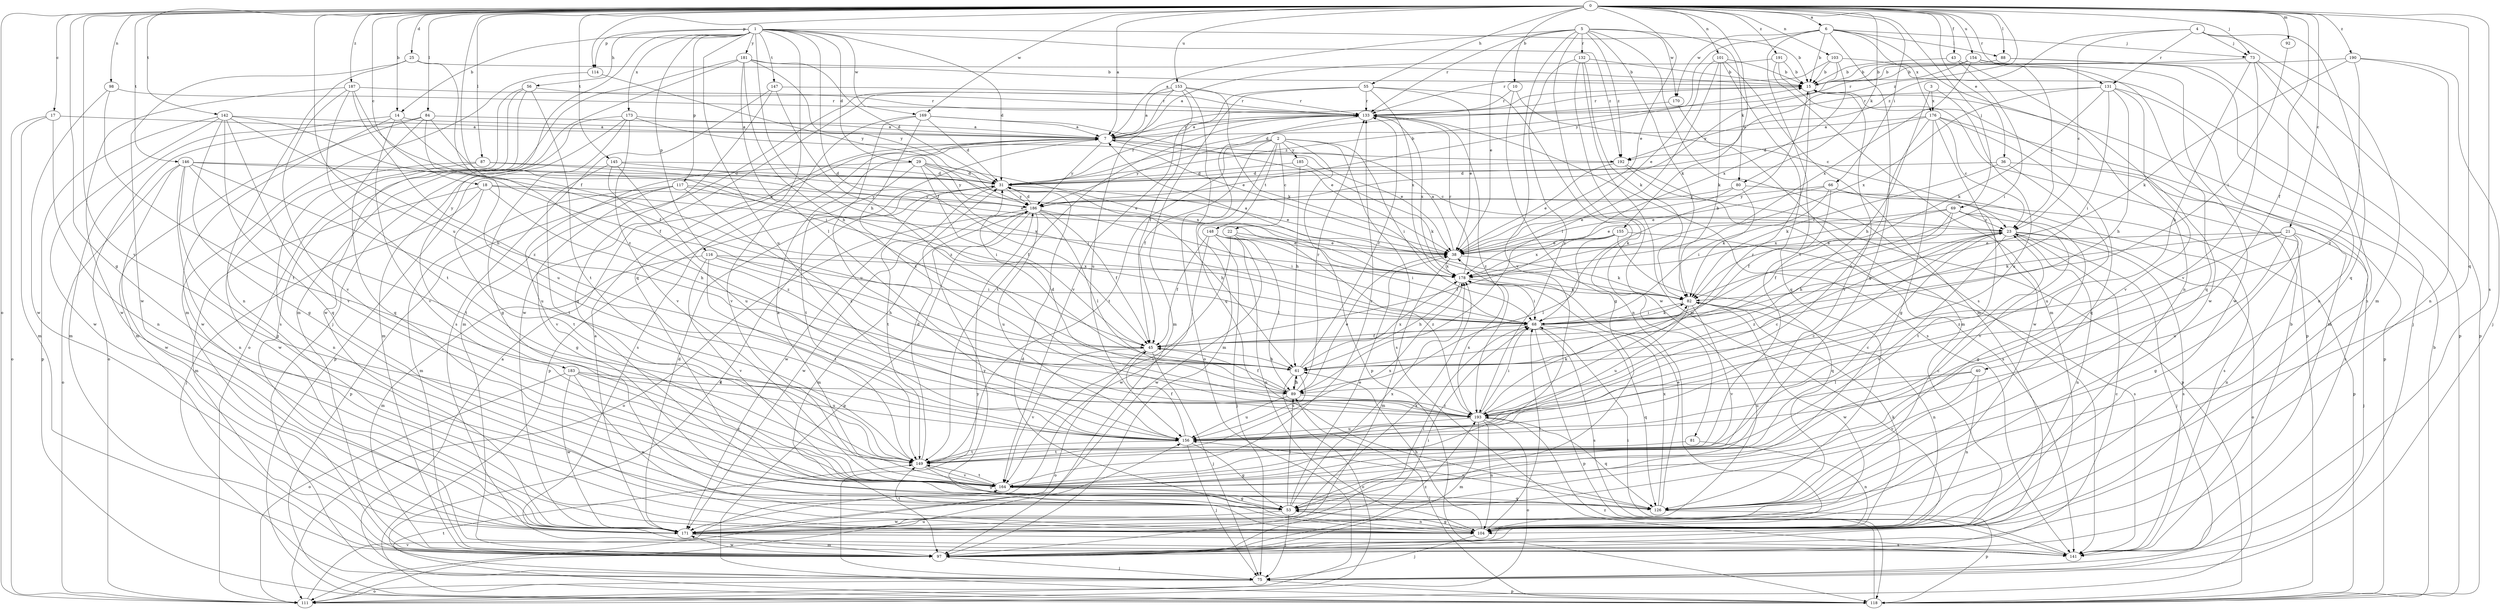strict digraph  {
0;
1;
2;
3;
4;
5;
6;
7;
10;
14;
15;
17;
18;
21;
22;
23;
25;
29;
31;
36;
38;
40;
43;
45;
53;
55;
56;
61;
66;
68;
69;
73;
75;
80;
81;
82;
84;
87;
88;
89;
92;
97;
98;
101;
103;
104;
111;
114;
116;
117;
118;
126;
131;
132;
133;
141;
142;
145;
146;
147;
148;
149;
153;
154;
155;
156;
164;
169;
170;
171;
173;
176;
178;
181;
183;
185;
186;
187;
190;
191;
192;
193;
0 -> 6  [label=a];
0 -> 7  [label=a];
0 -> 10  [label=b];
0 -> 14  [label=b];
0 -> 17  [label=c];
0 -> 18  [label=c];
0 -> 21  [label=c];
0 -> 25  [label=d];
0 -> 36  [label=e];
0 -> 38  [label=e];
0 -> 40  [label=f];
0 -> 43  [label=f];
0 -> 45  [label=f];
0 -> 53  [label=g];
0 -> 55  [label=h];
0 -> 66  [label=i];
0 -> 69  [label=j];
0 -> 73  [label=j];
0 -> 80  [label=k];
0 -> 84  [label=l];
0 -> 87  [label=l];
0 -> 88  [label=l];
0 -> 92  [label=m];
0 -> 98  [label=n];
0 -> 101  [label=n];
0 -> 103  [label=n];
0 -> 111  [label=o];
0 -> 114  [label=p];
0 -> 126  [label=q];
0 -> 131  [label=r];
0 -> 141  [label=s];
0 -> 142  [label=t];
0 -> 145  [label=t];
0 -> 146  [label=t];
0 -> 153  [label=u];
0 -> 154  [label=u];
0 -> 155  [label=u];
0 -> 156  [label=u];
0 -> 164  [label=v];
0 -> 169  [label=w];
0 -> 187  [label=z];
0 -> 190  [label=z];
0 -> 191  [label=z];
0 -> 192  [label=z];
1 -> 14  [label=b];
1 -> 15  [label=b];
1 -> 29  [label=d];
1 -> 31  [label=d];
1 -> 45  [label=f];
1 -> 56  [label=h];
1 -> 61  [label=h];
1 -> 114  [label=p];
1 -> 116  [label=p];
1 -> 117  [label=p];
1 -> 126  [label=q];
1 -> 147  [label=t];
1 -> 156  [label=u];
1 -> 169  [label=w];
1 -> 173  [label=x];
1 -> 181  [label=y];
1 -> 183  [label=y];
1 -> 192  [label=z];
2 -> 22  [label=c];
2 -> 45  [label=f];
2 -> 68  [label=i];
2 -> 97  [label=m];
2 -> 118  [label=p];
2 -> 141  [label=s];
2 -> 148  [label=t];
2 -> 149  [label=t];
2 -> 185  [label=y];
2 -> 186  [label=y];
3 -> 61  [label=h];
3 -> 156  [label=u];
3 -> 176  [label=x];
4 -> 23  [label=c];
4 -> 73  [label=j];
4 -> 97  [label=m];
4 -> 126  [label=q];
4 -> 131  [label=r];
4 -> 192  [label=z];
5 -> 7  [label=a];
5 -> 38  [label=e];
5 -> 80  [label=k];
5 -> 81  [label=k];
5 -> 82  [label=k];
5 -> 132  [label=r];
5 -> 133  [label=r];
5 -> 141  [label=s];
5 -> 164  [label=v];
5 -> 170  [label=w];
5 -> 192  [label=z];
6 -> 15  [label=b];
6 -> 53  [label=g];
6 -> 73  [label=j];
6 -> 88  [label=l];
6 -> 104  [label=n];
6 -> 149  [label=t];
6 -> 170  [label=w];
6 -> 176  [label=x];
6 -> 186  [label=y];
7 -> 15  [label=b];
7 -> 38  [label=e];
7 -> 118  [label=p];
7 -> 133  [label=r];
7 -> 141  [label=s];
7 -> 186  [label=y];
7 -> 192  [label=z];
10 -> 23  [label=c];
10 -> 53  [label=g];
10 -> 133  [label=r];
14 -> 7  [label=a];
14 -> 68  [label=i];
14 -> 97  [label=m];
14 -> 164  [label=v];
14 -> 171  [label=w];
15 -> 133  [label=r];
15 -> 164  [label=v];
15 -> 193  [label=z];
17 -> 7  [label=a];
17 -> 97  [label=m];
17 -> 104  [label=n];
17 -> 111  [label=o];
18 -> 61  [label=h];
18 -> 75  [label=j];
18 -> 97  [label=m];
18 -> 149  [label=t];
18 -> 178  [label=x];
18 -> 186  [label=y];
21 -> 38  [label=e];
21 -> 53  [label=g];
21 -> 75  [label=j];
21 -> 82  [label=k];
21 -> 104  [label=n];
21 -> 156  [label=u];
21 -> 193  [label=z];
22 -> 38  [label=e];
22 -> 164  [label=v];
22 -> 171  [label=w];
22 -> 193  [label=z];
23 -> 38  [label=e];
23 -> 75  [label=j];
23 -> 104  [label=n];
23 -> 111  [label=o];
23 -> 141  [label=s];
23 -> 164  [label=v];
23 -> 193  [label=z];
25 -> 15  [label=b];
25 -> 104  [label=n];
25 -> 171  [label=w];
25 -> 193  [label=z];
29 -> 31  [label=d];
29 -> 45  [label=f];
29 -> 68  [label=i];
29 -> 149  [label=t];
29 -> 164  [label=v];
29 -> 178  [label=x];
29 -> 186  [label=y];
31 -> 15  [label=b];
31 -> 38  [label=e];
31 -> 61  [label=h];
31 -> 133  [label=r];
31 -> 149  [label=t];
31 -> 171  [label=w];
31 -> 186  [label=y];
36 -> 31  [label=d];
36 -> 82  [label=k];
36 -> 141  [label=s];
36 -> 156  [label=u];
38 -> 7  [label=a];
38 -> 82  [label=k];
38 -> 97  [label=m];
38 -> 178  [label=x];
40 -> 89  [label=l];
40 -> 104  [label=n];
40 -> 156  [label=u];
40 -> 164  [label=v];
43 -> 15  [label=b];
43 -> 68  [label=i];
43 -> 171  [label=w];
45 -> 61  [label=h];
45 -> 75  [label=j];
45 -> 111  [label=o];
45 -> 164  [label=v];
53 -> 38  [label=e];
53 -> 75  [label=j];
53 -> 89  [label=l];
53 -> 104  [label=n];
53 -> 171  [label=w];
53 -> 178  [label=x];
55 -> 38  [label=e];
55 -> 97  [label=m];
55 -> 104  [label=n];
55 -> 133  [label=r];
55 -> 164  [label=v];
55 -> 178  [label=x];
56 -> 111  [label=o];
56 -> 133  [label=r];
56 -> 141  [label=s];
56 -> 149  [label=t];
56 -> 171  [label=w];
61 -> 89  [label=l];
61 -> 111  [label=o];
61 -> 133  [label=r];
61 -> 156  [label=u];
61 -> 178  [label=x];
66 -> 38  [label=e];
66 -> 45  [label=f];
66 -> 68  [label=i];
66 -> 141  [label=s];
66 -> 164  [label=v];
66 -> 186  [label=y];
68 -> 15  [label=b];
68 -> 45  [label=f];
68 -> 82  [label=k];
68 -> 118  [label=p];
68 -> 126  [label=q];
68 -> 141  [label=s];
69 -> 23  [label=c];
69 -> 38  [label=e];
69 -> 45  [label=f];
69 -> 53  [label=g];
69 -> 61  [label=h];
69 -> 149  [label=t];
69 -> 178  [label=x];
73 -> 15  [label=b];
73 -> 61  [label=h];
73 -> 104  [label=n];
73 -> 118  [label=p];
73 -> 164  [label=v];
75 -> 7  [label=a];
75 -> 31  [label=d];
75 -> 111  [label=o];
75 -> 118  [label=p];
75 -> 186  [label=y];
80 -> 38  [label=e];
80 -> 82  [label=k];
80 -> 118  [label=p];
80 -> 186  [label=y];
81 -> 104  [label=n];
81 -> 149  [label=t];
82 -> 68  [label=i];
82 -> 104  [label=n];
82 -> 156  [label=u];
82 -> 164  [label=v];
82 -> 171  [label=w];
84 -> 7  [label=a];
84 -> 97  [label=m];
84 -> 111  [label=o];
84 -> 126  [label=q];
84 -> 156  [label=u];
84 -> 178  [label=x];
87 -> 31  [label=d];
87 -> 38  [label=e];
87 -> 104  [label=n];
87 -> 171  [label=w];
88 -> 15  [label=b];
88 -> 104  [label=n];
88 -> 118  [label=p];
89 -> 31  [label=d];
89 -> 38  [label=e];
89 -> 45  [label=f];
89 -> 61  [label=h];
89 -> 133  [label=r];
89 -> 156  [label=u];
89 -> 193  [label=z];
92 -> 68  [label=i];
97 -> 23  [label=c];
97 -> 68  [label=i];
97 -> 75  [label=j];
97 -> 171  [label=w];
97 -> 193  [label=z];
98 -> 133  [label=r];
98 -> 149  [label=t];
98 -> 171  [label=w];
101 -> 15  [label=b];
101 -> 38  [label=e];
101 -> 82  [label=k];
101 -> 89  [label=l];
101 -> 97  [label=m];
101 -> 126  [label=q];
103 -> 15  [label=b];
103 -> 75  [label=j];
103 -> 133  [label=r];
103 -> 178  [label=x];
103 -> 186  [label=y];
104 -> 31  [label=d];
104 -> 53  [label=g];
104 -> 61  [label=h];
104 -> 68  [label=i];
104 -> 75  [label=j];
104 -> 82  [label=k];
104 -> 149  [label=t];
104 -> 186  [label=y];
111 -> 156  [label=u];
111 -> 164  [label=v];
114 -> 97  [label=m];
114 -> 186  [label=y];
116 -> 61  [label=h];
116 -> 68  [label=i];
116 -> 97  [label=m];
116 -> 149  [label=t];
116 -> 164  [label=v];
116 -> 178  [label=x];
117 -> 53  [label=g];
117 -> 68  [label=i];
117 -> 97  [label=m];
117 -> 118  [label=p];
117 -> 186  [label=y];
117 -> 193  [label=z];
118 -> 15  [label=b];
118 -> 89  [label=l];
118 -> 149  [label=t];
118 -> 193  [label=z];
126 -> 23  [label=c];
126 -> 38  [label=e];
126 -> 118  [label=p];
126 -> 156  [label=u];
126 -> 178  [label=x];
131 -> 61  [label=h];
131 -> 68  [label=i];
131 -> 82  [label=k];
131 -> 97  [label=m];
131 -> 133  [label=r];
131 -> 164  [label=v];
131 -> 178  [label=x];
132 -> 15  [label=b];
132 -> 82  [label=k];
132 -> 97  [label=m];
132 -> 171  [label=w];
132 -> 193  [label=z];
133 -> 7  [label=a];
133 -> 111  [label=o];
133 -> 141  [label=s];
133 -> 149  [label=t];
133 -> 178  [label=x];
133 -> 193  [label=z];
141 -> 15  [label=b];
141 -> 68  [label=i];
142 -> 7  [label=a];
142 -> 45  [label=f];
142 -> 53  [label=g];
142 -> 61  [label=h];
142 -> 118  [label=p];
142 -> 126  [label=q];
142 -> 164  [label=v];
142 -> 171  [label=w];
145 -> 31  [label=d];
145 -> 38  [label=e];
145 -> 149  [label=t];
145 -> 156  [label=u];
145 -> 193  [label=z];
146 -> 23  [label=c];
146 -> 31  [label=d];
146 -> 53  [label=g];
146 -> 104  [label=n];
146 -> 111  [label=o];
146 -> 149  [label=t];
146 -> 156  [label=u];
146 -> 171  [label=w];
147 -> 126  [label=q];
147 -> 133  [label=r];
147 -> 141  [label=s];
147 -> 193  [label=z];
148 -> 38  [label=e];
148 -> 45  [label=f];
148 -> 68  [label=i];
148 -> 75  [label=j];
148 -> 89  [label=l];
148 -> 104  [label=n];
148 -> 171  [label=w];
149 -> 23  [label=c];
149 -> 31  [label=d];
149 -> 53  [label=g];
149 -> 164  [label=v];
149 -> 178  [label=x];
153 -> 7  [label=a];
153 -> 45  [label=f];
153 -> 82  [label=k];
153 -> 97  [label=m];
153 -> 126  [label=q];
153 -> 133  [label=r];
153 -> 156  [label=u];
153 -> 171  [label=w];
154 -> 15  [label=b];
154 -> 23  [label=c];
154 -> 126  [label=q];
154 -> 133  [label=r];
154 -> 171  [label=w];
154 -> 178  [label=x];
155 -> 38  [label=e];
155 -> 45  [label=f];
155 -> 89  [label=l];
155 -> 126  [label=q];
155 -> 141  [label=s];
155 -> 178  [label=x];
156 -> 23  [label=c];
156 -> 45  [label=f];
156 -> 53  [label=g];
156 -> 75  [label=j];
156 -> 149  [label=t];
164 -> 7  [label=a];
164 -> 53  [label=g];
164 -> 126  [label=q];
164 -> 133  [label=r];
164 -> 149  [label=t];
169 -> 7  [label=a];
169 -> 31  [label=d];
169 -> 38  [label=e];
169 -> 156  [label=u];
169 -> 164  [label=v];
169 -> 193  [label=z];
170 -> 31  [label=d];
170 -> 97  [label=m];
171 -> 7  [label=a];
171 -> 31  [label=d];
171 -> 68  [label=i];
171 -> 97  [label=m];
171 -> 141  [label=s];
171 -> 178  [label=x];
173 -> 7  [label=a];
173 -> 38  [label=e];
173 -> 53  [label=g];
173 -> 97  [label=m];
173 -> 118  [label=p];
173 -> 164  [label=v];
176 -> 7  [label=a];
176 -> 23  [label=c];
176 -> 31  [label=d];
176 -> 53  [label=g];
176 -> 118  [label=p];
176 -> 126  [label=q];
176 -> 171  [label=w];
176 -> 193  [label=z];
178 -> 7  [label=a];
178 -> 61  [label=h];
178 -> 68  [label=i];
178 -> 82  [label=k];
178 -> 133  [label=r];
181 -> 15  [label=b];
181 -> 31  [label=d];
181 -> 61  [label=h];
181 -> 75  [label=j];
181 -> 89  [label=l];
181 -> 97  [label=m];
181 -> 186  [label=y];
183 -> 89  [label=l];
183 -> 104  [label=n];
183 -> 111  [label=o];
183 -> 156  [label=u];
183 -> 164  [label=v];
183 -> 171  [label=w];
185 -> 31  [label=d];
185 -> 61  [label=h];
185 -> 82  [label=k];
186 -> 23  [label=c];
186 -> 31  [label=d];
186 -> 45  [label=f];
186 -> 68  [label=i];
186 -> 89  [label=l];
186 -> 97  [label=m];
186 -> 111  [label=o];
186 -> 118  [label=p];
186 -> 156  [label=u];
186 -> 171  [label=w];
187 -> 45  [label=f];
187 -> 133  [label=r];
187 -> 149  [label=t];
187 -> 164  [label=v];
187 -> 171  [label=w];
187 -> 193  [label=z];
190 -> 15  [label=b];
190 -> 75  [label=j];
190 -> 82  [label=k];
190 -> 104  [label=n];
190 -> 193  [label=z];
191 -> 7  [label=a];
191 -> 15  [label=b];
191 -> 97  [label=m];
191 -> 118  [label=p];
192 -> 31  [label=d];
192 -> 38  [label=e];
192 -> 118  [label=p];
192 -> 141  [label=s];
193 -> 23  [label=c];
193 -> 68  [label=i];
193 -> 82  [label=k];
193 -> 97  [label=m];
193 -> 104  [label=n];
193 -> 111  [label=o];
193 -> 126  [label=q];
193 -> 156  [label=u];
193 -> 178  [label=x];
}

